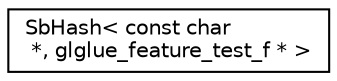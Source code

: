 digraph "Graphical Class Hierarchy"
{
 // LATEX_PDF_SIZE
  edge [fontname="Helvetica",fontsize="10",labelfontname="Helvetica",labelfontsize="10"];
  node [fontname="Helvetica",fontsize="10",shape=record];
  rankdir="LR";
  Node0 [label="SbHash\< const char\l *, glglue_feature_test_f * \>",height=0.2,width=0.4,color="black", fillcolor="white", style="filled",URL="$classSbHash.html",tooltip=" "];
}
